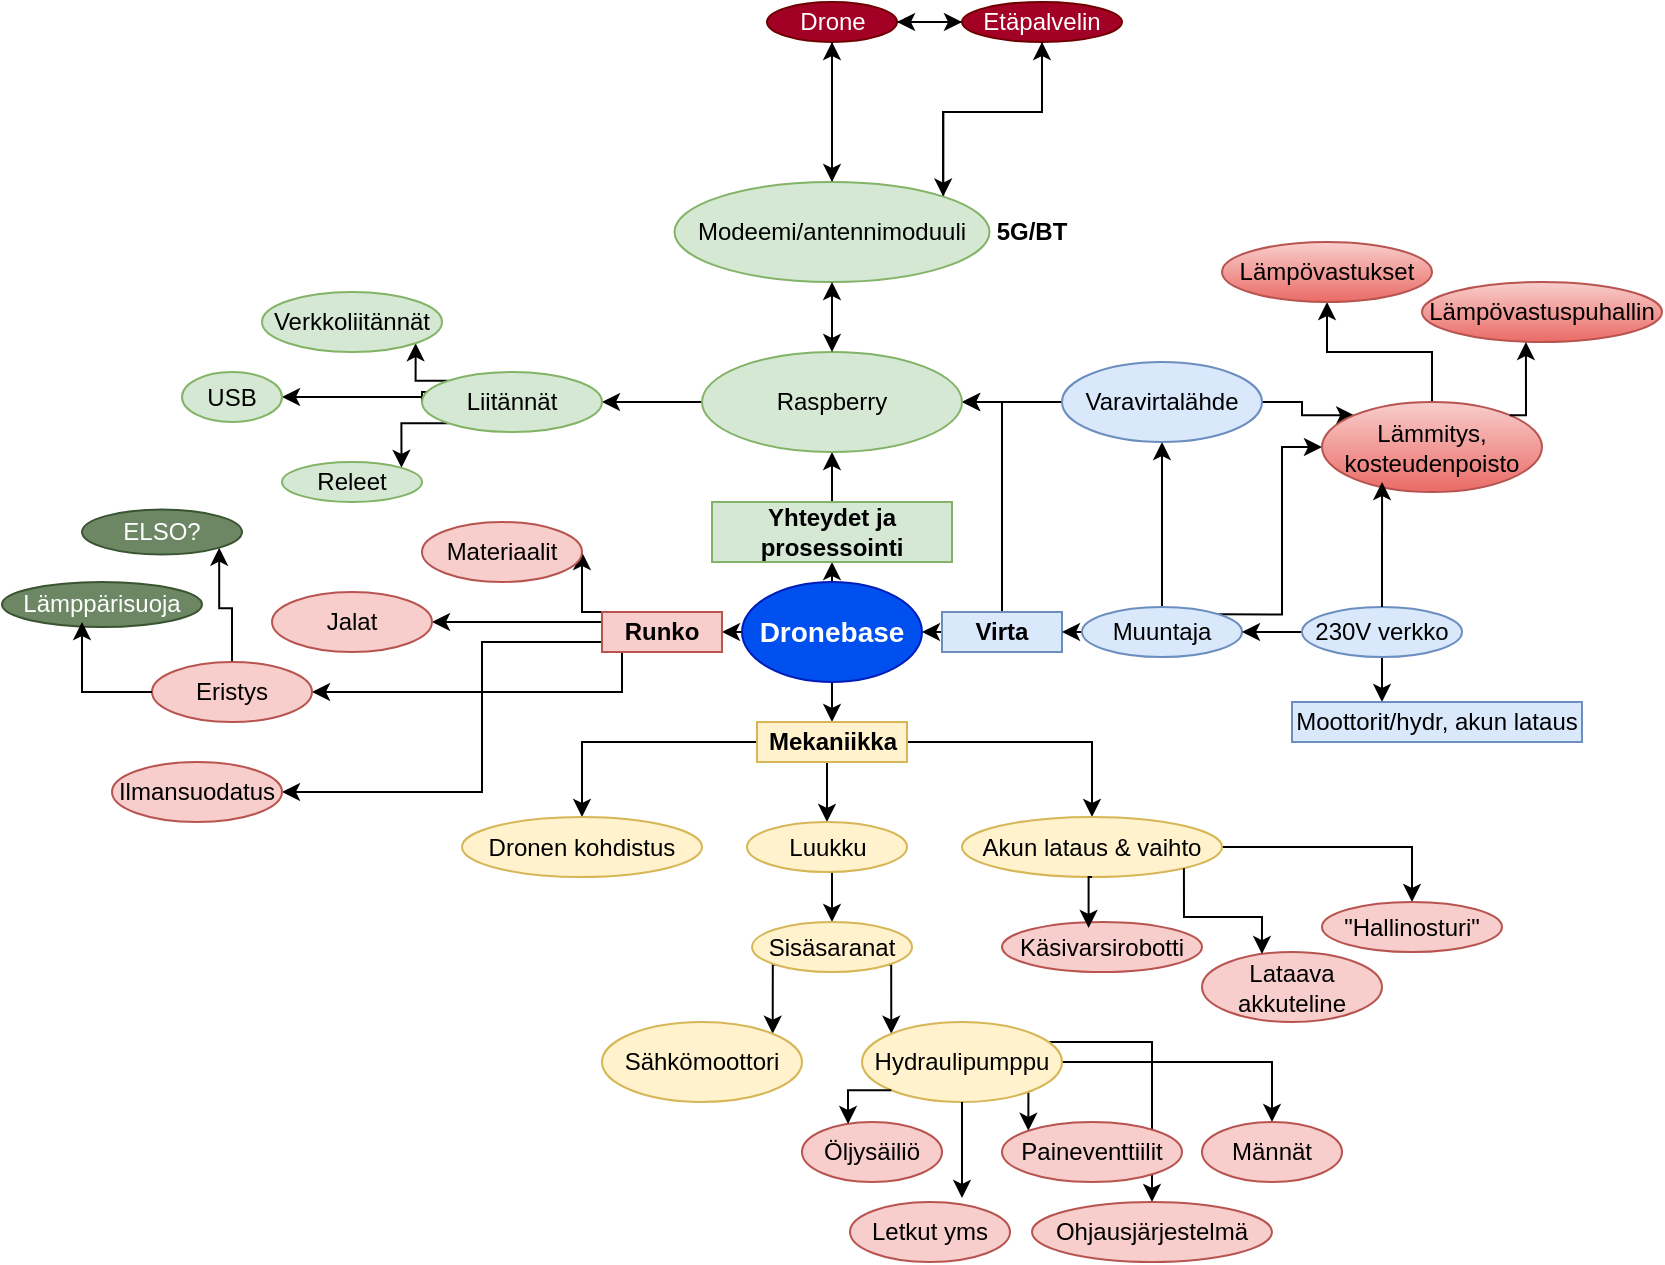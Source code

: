 <mxfile version="26.1.0">
  <diagram name="Sivu-1" id="S4v5SPK1lre590HjMc4I">
    <mxGraphModel dx="2261" dy="746" grid="1" gridSize="10" guides="1" tooltips="1" connect="1" arrows="1" fold="1" page="1" pageScale="1" pageWidth="827" pageHeight="1169" math="0" shadow="0">
      <root>
        <mxCell id="0" />
        <mxCell id="1" parent="0" />
        <mxCell id="52xHEjBNQHGHpulZntME-17" style="edgeStyle=orthogonalEdgeStyle;rounded=0;orthogonalLoop=1;jettySize=auto;html=1;exitX=0.5;exitY=0;exitDx=0;exitDy=0;entryX=0.5;entryY=1;entryDx=0;entryDy=0;" edge="1" parent="1" source="52xHEjBNQHGHpulZntME-1" target="52xHEjBNQHGHpulZntME-2">
          <mxGeometry relative="1" as="geometry" />
        </mxCell>
        <mxCell id="52xHEjBNQHGHpulZntME-19" style="edgeStyle=orthogonalEdgeStyle;rounded=0;orthogonalLoop=1;jettySize=auto;html=1;exitX=0;exitY=0.5;exitDx=0;exitDy=0;entryX=1;entryY=0.5;entryDx=0;entryDy=0;" edge="1" parent="1" source="52xHEjBNQHGHpulZntME-1" target="52xHEjBNQHGHpulZntME-4">
          <mxGeometry relative="1" as="geometry" />
        </mxCell>
        <mxCell id="52xHEjBNQHGHpulZntME-20" style="edgeStyle=orthogonalEdgeStyle;rounded=0;orthogonalLoop=1;jettySize=auto;html=1;exitX=0.5;exitY=1;exitDx=0;exitDy=0;entryX=0.5;entryY=0;entryDx=0;entryDy=0;" edge="1" parent="1" source="52xHEjBNQHGHpulZntME-1" target="52xHEjBNQHGHpulZntME-6">
          <mxGeometry relative="1" as="geometry" />
        </mxCell>
        <mxCell id="52xHEjBNQHGHpulZntME-1" value="&lt;b&gt;&lt;font style=&quot;font-size: 14px;&quot;&gt;Dronebase&lt;/font&gt;&lt;/b&gt;" style="ellipse;whiteSpace=wrap;html=1;fillColor=#0050ef;fontColor=#ffffff;strokeColor=#001DBC;" vertex="1" parent="1">
          <mxGeometry x="360" y="330" width="90" height="50" as="geometry" />
        </mxCell>
        <mxCell id="52xHEjBNQHGHpulZntME-18" style="edgeStyle=orthogonalEdgeStyle;rounded=0;orthogonalLoop=1;jettySize=auto;html=1;exitX=0.5;exitY=0;exitDx=0;exitDy=0;entryX=0.5;entryY=1;entryDx=0;entryDy=0;" edge="1" parent="1" source="52xHEjBNQHGHpulZntME-2" target="52xHEjBNQHGHpulZntME-10">
          <mxGeometry relative="1" as="geometry">
            <mxPoint x="385" y="280" as="sourcePoint" />
          </mxGeometry>
        </mxCell>
        <mxCell id="52xHEjBNQHGHpulZntME-2" value="&lt;b&gt;Yhteydet ja prosessointi&lt;/b&gt;" style="whiteSpace=wrap;html=1;fillColor=#d5e8d4;strokeColor=#82b366;" vertex="1" parent="1">
          <mxGeometry x="345" y="290" width="120" height="30" as="geometry" />
        </mxCell>
        <mxCell id="52xHEjBNQHGHpulZntME-14" style="edgeStyle=orthogonalEdgeStyle;rounded=0;orthogonalLoop=1;jettySize=auto;html=1;exitX=0;exitY=0.5;exitDx=0;exitDy=0;entryX=1;entryY=0.5;entryDx=0;entryDy=0;" edge="1" parent="1" source="52xHEjBNQHGHpulZntME-3" target="52xHEjBNQHGHpulZntME-1">
          <mxGeometry relative="1" as="geometry" />
        </mxCell>
        <mxCell id="52xHEjBNQHGHpulZntME-15" style="edgeStyle=orthogonalEdgeStyle;rounded=0;orthogonalLoop=1;jettySize=auto;html=1;exitX=0.5;exitY=0;exitDx=0;exitDy=0;entryX=1;entryY=0.5;entryDx=0;entryDy=0;" edge="1" parent="1" source="52xHEjBNQHGHpulZntME-3" target="52xHEjBNQHGHpulZntME-10">
          <mxGeometry relative="1" as="geometry" />
        </mxCell>
        <mxCell id="52xHEjBNQHGHpulZntME-3" value="&lt;b&gt;Virta&lt;/b&gt;" style="whiteSpace=wrap;html=1;fillColor=#dae8fc;strokeColor=#6c8ebf;" vertex="1" parent="1">
          <mxGeometry x="460" y="345" width="60" height="20" as="geometry" />
        </mxCell>
        <mxCell id="52xHEjBNQHGHpulZntME-115" style="edgeStyle=orthogonalEdgeStyle;rounded=0;orthogonalLoop=1;jettySize=auto;html=1;exitX=0;exitY=0.25;exitDx=0;exitDy=0;entryX=1;entryY=0.5;entryDx=0;entryDy=0;" edge="1" parent="1" source="52xHEjBNQHGHpulZntME-4" target="52xHEjBNQHGHpulZntME-112">
          <mxGeometry relative="1" as="geometry" />
        </mxCell>
        <mxCell id="52xHEjBNQHGHpulZntME-116" style="edgeStyle=orthogonalEdgeStyle;rounded=0;orthogonalLoop=1;jettySize=auto;html=1;exitX=0;exitY=0.75;exitDx=0;exitDy=0;entryX=1;entryY=0.5;entryDx=0;entryDy=0;" edge="1" parent="1" source="52xHEjBNQHGHpulZntME-4" target="52xHEjBNQHGHpulZntME-114">
          <mxGeometry relative="1" as="geometry">
            <Array as="points">
              <mxPoint x="300" y="360" />
              <mxPoint x="300" y="385" />
            </Array>
          </mxGeometry>
        </mxCell>
        <mxCell id="52xHEjBNQHGHpulZntME-120" style="edgeStyle=orthogonalEdgeStyle;rounded=0;orthogonalLoop=1;jettySize=auto;html=1;exitX=0.25;exitY=0;exitDx=0;exitDy=0;entryX=1;entryY=0.5;entryDx=0;entryDy=0;" edge="1" parent="1" source="52xHEjBNQHGHpulZntME-4" target="52xHEjBNQHGHpulZntME-113">
          <mxGeometry relative="1" as="geometry" />
        </mxCell>
        <mxCell id="52xHEjBNQHGHpulZntME-126" style="edgeStyle=orthogonalEdgeStyle;rounded=0;orthogonalLoop=1;jettySize=auto;html=1;exitX=0;exitY=0.75;exitDx=0;exitDy=0;entryX=1;entryY=0.5;entryDx=0;entryDy=0;" edge="1" parent="1" source="52xHEjBNQHGHpulZntME-4" target="52xHEjBNQHGHpulZntME-125">
          <mxGeometry relative="1" as="geometry">
            <Array as="points">
              <mxPoint x="230" y="360" />
              <mxPoint x="230" y="435" />
            </Array>
          </mxGeometry>
        </mxCell>
        <mxCell id="52xHEjBNQHGHpulZntME-4" value="&lt;b&gt;Runko&lt;/b&gt;" style="whiteSpace=wrap;html=1;fillColor=#f8cecc;strokeColor=#b85450;" vertex="1" parent="1">
          <mxGeometry x="290" y="345" width="60" height="20" as="geometry" />
        </mxCell>
        <mxCell id="52xHEjBNQHGHpulZntME-55" style="edgeStyle=orthogonalEdgeStyle;rounded=0;orthogonalLoop=1;jettySize=auto;html=1;exitX=0.5;exitY=1;exitDx=0;exitDy=0;entryX=0.5;entryY=0;entryDx=0;entryDy=0;" edge="1" parent="1" source="52xHEjBNQHGHpulZntME-6" target="52xHEjBNQHGHpulZntME-21">
          <mxGeometry relative="1" as="geometry" />
        </mxCell>
        <mxCell id="52xHEjBNQHGHpulZntME-56" style="edgeStyle=orthogonalEdgeStyle;rounded=0;orthogonalLoop=1;jettySize=auto;html=1;exitX=1;exitY=0.5;exitDx=0;exitDy=0;entryX=0.5;entryY=0;entryDx=0;entryDy=0;" edge="1" parent="1" source="52xHEjBNQHGHpulZntME-6" target="52xHEjBNQHGHpulZntME-23">
          <mxGeometry relative="1" as="geometry" />
        </mxCell>
        <mxCell id="52xHEjBNQHGHpulZntME-57" style="edgeStyle=orthogonalEdgeStyle;rounded=0;orthogonalLoop=1;jettySize=auto;html=1;exitX=0;exitY=0.5;exitDx=0;exitDy=0;entryX=0.5;entryY=0;entryDx=0;entryDy=0;" edge="1" parent="1" source="52xHEjBNQHGHpulZntME-6" target="52xHEjBNQHGHpulZntME-22">
          <mxGeometry relative="1" as="geometry" />
        </mxCell>
        <mxCell id="52xHEjBNQHGHpulZntME-6" value="&lt;b&gt;Mekaniikka&lt;/b&gt;" style="whiteSpace=wrap;html=1;fillColor=#fff2cc;strokeColor=#d6b656;" vertex="1" parent="1">
          <mxGeometry x="367.5" y="400" width="75" height="20" as="geometry" />
        </mxCell>
        <mxCell id="52xHEjBNQHGHpulZntME-11" style="edgeStyle=orthogonalEdgeStyle;rounded=0;orthogonalLoop=1;jettySize=auto;html=1;exitX=0.5;exitY=0;exitDx=0;exitDy=0;entryX=0.5;entryY=1;entryDx=0;entryDy=0;" edge="1" parent="1" source="52xHEjBNQHGHpulZntME-7" target="52xHEjBNQHGHpulZntME-9">
          <mxGeometry relative="1" as="geometry" />
        </mxCell>
        <mxCell id="52xHEjBNQHGHpulZntME-13" style="edgeStyle=orthogonalEdgeStyle;rounded=0;orthogonalLoop=1;jettySize=auto;html=1;exitX=0;exitY=0.5;exitDx=0;exitDy=0;entryX=1;entryY=0.5;entryDx=0;entryDy=0;" edge="1" parent="1" source="52xHEjBNQHGHpulZntME-7" target="52xHEjBNQHGHpulZntME-3">
          <mxGeometry relative="1" as="geometry" />
        </mxCell>
        <mxCell id="52xHEjBNQHGHpulZntME-123" style="edgeStyle=orthogonalEdgeStyle;rounded=0;orthogonalLoop=1;jettySize=auto;html=1;exitX=1;exitY=0;exitDx=0;exitDy=0;entryX=0;entryY=0.5;entryDx=0;entryDy=0;" edge="1" parent="1" source="52xHEjBNQHGHpulZntME-7" target="52xHEjBNQHGHpulZntME-121">
          <mxGeometry relative="1" as="geometry" />
        </mxCell>
        <mxCell id="52xHEjBNQHGHpulZntME-7" value="Muuntaja" style="ellipse;whiteSpace=wrap;html=1;fillColor=#dae8fc;strokeColor=#6c8ebf;" vertex="1" parent="1">
          <mxGeometry x="530" y="342.5" width="80" height="25" as="geometry" />
        </mxCell>
        <mxCell id="52xHEjBNQHGHpulZntME-16" style="edgeStyle=orthogonalEdgeStyle;rounded=0;orthogonalLoop=1;jettySize=auto;html=1;exitX=0;exitY=0.5;exitDx=0;exitDy=0;entryX=1;entryY=0.5;entryDx=0;entryDy=0;" edge="1" parent="1" source="52xHEjBNQHGHpulZntME-8" target="52xHEjBNQHGHpulZntME-7">
          <mxGeometry relative="1" as="geometry" />
        </mxCell>
        <mxCell id="52xHEjBNQHGHpulZntME-29" style="edgeStyle=orthogonalEdgeStyle;rounded=0;orthogonalLoop=1;jettySize=auto;html=1;exitX=0.5;exitY=1;exitDx=0;exitDy=0;" edge="1" parent="1" source="52xHEjBNQHGHpulZntME-8">
          <mxGeometry relative="1" as="geometry">
            <mxPoint x="680" y="390" as="targetPoint" />
          </mxGeometry>
        </mxCell>
        <mxCell id="52xHEjBNQHGHpulZntME-8" value="230V verkko" style="ellipse;whiteSpace=wrap;html=1;fillColor=#dae8fc;strokeColor=#6c8ebf;" vertex="1" parent="1">
          <mxGeometry x="640" y="342.5" width="80" height="25" as="geometry" />
        </mxCell>
        <mxCell id="52xHEjBNQHGHpulZntME-12" style="edgeStyle=orthogonalEdgeStyle;rounded=0;orthogonalLoop=1;jettySize=auto;html=1;exitX=0;exitY=0.5;exitDx=0;exitDy=0;entryX=1;entryY=0.5;entryDx=0;entryDy=0;" edge="1" parent="1" source="52xHEjBNQHGHpulZntME-9" target="52xHEjBNQHGHpulZntME-10">
          <mxGeometry relative="1" as="geometry" />
        </mxCell>
        <mxCell id="52xHEjBNQHGHpulZntME-124" style="edgeStyle=orthogonalEdgeStyle;rounded=0;orthogonalLoop=1;jettySize=auto;html=1;exitX=1;exitY=0.5;exitDx=0;exitDy=0;entryX=0;entryY=0;entryDx=0;entryDy=0;" edge="1" parent="1" source="52xHEjBNQHGHpulZntME-9" target="52xHEjBNQHGHpulZntME-121">
          <mxGeometry relative="1" as="geometry" />
        </mxCell>
        <mxCell id="52xHEjBNQHGHpulZntME-9" value="Varavirtalähde" style="ellipse;whiteSpace=wrap;html=1;fillColor=#dae8fc;strokeColor=#6c8ebf;" vertex="1" parent="1">
          <mxGeometry x="520" y="220" width="100" height="40" as="geometry" />
        </mxCell>
        <mxCell id="52xHEjBNQHGHpulZntME-64" style="edgeStyle=orthogonalEdgeStyle;rounded=0;orthogonalLoop=1;jettySize=auto;html=1;exitX=0;exitY=0.5;exitDx=0;exitDy=0;entryX=1;entryY=0.5;entryDx=0;entryDy=0;" edge="1" parent="1" source="52xHEjBNQHGHpulZntME-10" target="52xHEjBNQHGHpulZntME-63">
          <mxGeometry relative="1" as="geometry" />
        </mxCell>
        <mxCell id="52xHEjBNQHGHpulZntME-10" value="Raspberry" style="ellipse;whiteSpace=wrap;html=1;fillColor=#d5e8d4;strokeColor=#82b366;" vertex="1" parent="1">
          <mxGeometry x="340" y="215" width="130" height="50" as="geometry" />
        </mxCell>
        <mxCell id="52xHEjBNQHGHpulZntME-60" style="edgeStyle=orthogonalEdgeStyle;rounded=0;orthogonalLoop=1;jettySize=auto;html=1;exitX=0.5;exitY=1;exitDx=0;exitDy=0;entryX=0.5;entryY=0;entryDx=0;entryDy=0;" edge="1" parent="1" source="52xHEjBNQHGHpulZntME-21" target="52xHEjBNQHGHpulZntME-26">
          <mxGeometry relative="1" as="geometry" />
        </mxCell>
        <mxCell id="52xHEjBNQHGHpulZntME-21" value="Luukku" style="ellipse;whiteSpace=wrap;html=1;fillColor=#fff2cc;strokeColor=#d6b656;" vertex="1" parent="1">
          <mxGeometry x="362.5" y="450" width="80" height="25" as="geometry" />
        </mxCell>
        <mxCell id="52xHEjBNQHGHpulZntME-22" value="Dronen kohdistus" style="ellipse;whiteSpace=wrap;html=1;fillColor=#fff2cc;strokeColor=#d6b656;" vertex="1" parent="1">
          <mxGeometry x="220" y="447.5" width="120" height="30" as="geometry" />
        </mxCell>
        <mxCell id="52xHEjBNQHGHpulZntME-59" style="edgeStyle=orthogonalEdgeStyle;rounded=0;orthogonalLoop=1;jettySize=auto;html=1;exitX=1;exitY=0.5;exitDx=0;exitDy=0;entryX=0.5;entryY=0;entryDx=0;entryDy=0;" edge="1" parent="1" source="52xHEjBNQHGHpulZntME-23" target="52xHEjBNQHGHpulZntME-25">
          <mxGeometry relative="1" as="geometry" />
        </mxCell>
        <mxCell id="52xHEjBNQHGHpulZntME-23" value="Akun lataus &amp;amp; vaihto" style="ellipse;whiteSpace=wrap;html=1;fillColor=#fff2cc;strokeColor=#d6b656;" vertex="1" parent="1">
          <mxGeometry x="470" y="447.5" width="130" height="30" as="geometry" />
        </mxCell>
        <mxCell id="52xHEjBNQHGHpulZntME-24" value="Käsivarsirobotti" style="ellipse;whiteSpace=wrap;html=1;fillColor=#f8cecc;strokeColor=#b85450;" vertex="1" parent="1">
          <mxGeometry x="490" y="500" width="100" height="25" as="geometry" />
        </mxCell>
        <mxCell id="52xHEjBNQHGHpulZntME-25" value="&quot;Hallinosturi&quot;" style="ellipse;whiteSpace=wrap;html=1;fillColor=#f8cecc;strokeColor=#b85450;" vertex="1" parent="1">
          <mxGeometry x="650" y="490" width="90" height="25" as="geometry" />
        </mxCell>
        <mxCell id="52xHEjBNQHGHpulZntME-47" style="edgeStyle=orthogonalEdgeStyle;rounded=0;orthogonalLoop=1;jettySize=auto;html=1;exitX=0;exitY=1;exitDx=0;exitDy=0;entryX=1;entryY=0;entryDx=0;entryDy=0;" edge="1" parent="1" source="52xHEjBNQHGHpulZntME-26" target="52xHEjBNQHGHpulZntME-27">
          <mxGeometry relative="1" as="geometry" />
        </mxCell>
        <mxCell id="52xHEjBNQHGHpulZntME-48" style="edgeStyle=orthogonalEdgeStyle;rounded=0;orthogonalLoop=1;jettySize=auto;html=1;exitX=1;exitY=1;exitDx=0;exitDy=0;entryX=0;entryY=0;entryDx=0;entryDy=0;" edge="1" parent="1" source="52xHEjBNQHGHpulZntME-26" target="52xHEjBNQHGHpulZntME-28">
          <mxGeometry relative="1" as="geometry" />
        </mxCell>
        <mxCell id="52xHEjBNQHGHpulZntME-26" value="Sisäsaranat" style="ellipse;whiteSpace=wrap;html=1;fillColor=#fff2cc;strokeColor=#d6b656;" vertex="1" parent="1">
          <mxGeometry x="365" y="500" width="80" height="25" as="geometry" />
        </mxCell>
        <mxCell id="52xHEjBNQHGHpulZntME-27" value="Sähkömoottori" style="ellipse;whiteSpace=wrap;html=1;fillColor=#fff2cc;strokeColor=#d6b656;" vertex="1" parent="1">
          <mxGeometry x="290" y="550" width="100" height="40" as="geometry" />
        </mxCell>
        <mxCell id="52xHEjBNQHGHpulZntME-51" style="edgeStyle=orthogonalEdgeStyle;rounded=0;orthogonalLoop=1;jettySize=auto;html=1;exitX=1;exitY=1;exitDx=0;exitDy=0;entryX=0;entryY=0;entryDx=0;entryDy=0;" edge="1" parent="1" source="52xHEjBNQHGHpulZntME-28" target="52xHEjBNQHGHpulZntME-40">
          <mxGeometry relative="1" as="geometry" />
        </mxCell>
        <mxCell id="52xHEjBNQHGHpulZntME-52" style="edgeStyle=orthogonalEdgeStyle;rounded=0;orthogonalLoop=1;jettySize=auto;html=1;exitX=1;exitY=0.5;exitDx=0;exitDy=0;entryX=0.5;entryY=0;entryDx=0;entryDy=0;" edge="1" parent="1" source="52xHEjBNQHGHpulZntME-28" target="52xHEjBNQHGHpulZntME-42">
          <mxGeometry relative="1" as="geometry">
            <Array as="points">
              <mxPoint x="625" y="570" />
            </Array>
          </mxGeometry>
        </mxCell>
        <mxCell id="52xHEjBNQHGHpulZntME-53" style="edgeStyle=orthogonalEdgeStyle;rounded=0;orthogonalLoop=1;jettySize=auto;html=1;exitX=1;exitY=0;exitDx=0;exitDy=0;entryX=0.5;entryY=0;entryDx=0;entryDy=0;" edge="1" parent="1" source="52xHEjBNQHGHpulZntME-28" target="52xHEjBNQHGHpulZntME-46">
          <mxGeometry relative="1" as="geometry">
            <mxPoint x="590" y="560" as="targetPoint" />
            <Array as="points">
              <mxPoint x="505" y="560" />
              <mxPoint x="565" y="560" />
            </Array>
          </mxGeometry>
        </mxCell>
        <mxCell id="52xHEjBNQHGHpulZntME-28" value="Hydraulipumppu" style="ellipse;whiteSpace=wrap;html=1;fillColor=#fff2cc;strokeColor=#d6b656;" vertex="1" parent="1">
          <mxGeometry x="420" y="550" width="100" height="40" as="geometry" />
        </mxCell>
        <mxCell id="52xHEjBNQHGHpulZntME-35" value="Moottorit/hydr, akun lataus" style="whiteSpace=wrap;html=1;fillColor=#dae8fc;strokeColor=#6c8ebf;" vertex="1" parent="1">
          <mxGeometry x="635" y="390" width="145" height="20" as="geometry" />
        </mxCell>
        <mxCell id="52xHEjBNQHGHpulZntME-40" value="Paineventtiilit" style="ellipse;whiteSpace=wrap;html=1;fillColor=#f8cecc;strokeColor=#b85450;" vertex="1" parent="1">
          <mxGeometry x="490" y="600" width="90" height="30" as="geometry" />
        </mxCell>
        <mxCell id="52xHEjBNQHGHpulZntME-42" value="Männät" style="ellipse;whiteSpace=wrap;html=1;fillColor=#f8cecc;strokeColor=#b85450;" vertex="1" parent="1">
          <mxGeometry x="590" y="600" width="70" height="30" as="geometry" />
        </mxCell>
        <mxCell id="52xHEjBNQHGHpulZntME-43" value="Öljysäiliö" style="ellipse;whiteSpace=wrap;html=1;fillColor=#f8cecc;strokeColor=#b85450;" vertex="1" parent="1">
          <mxGeometry x="390" y="600" width="70" height="30" as="geometry" />
        </mxCell>
        <mxCell id="52xHEjBNQHGHpulZntME-45" value="Letkut yms" style="ellipse;whiteSpace=wrap;html=1;fillColor=#f8cecc;strokeColor=#b85450;" vertex="1" parent="1">
          <mxGeometry x="414" y="640" width="80" height="30" as="geometry" />
        </mxCell>
        <mxCell id="52xHEjBNQHGHpulZntME-46" value="Ohjausjärjestelmä" style="ellipse;whiteSpace=wrap;html=1;fillColor=#f8cecc;strokeColor=#b85450;" vertex="1" parent="1">
          <mxGeometry x="505" y="640" width="120" height="30" as="geometry" />
        </mxCell>
        <mxCell id="52xHEjBNQHGHpulZntME-49" style="edgeStyle=orthogonalEdgeStyle;rounded=0;orthogonalLoop=1;jettySize=auto;html=1;exitX=0;exitY=1;exitDx=0;exitDy=0;entryX=0.329;entryY=0.033;entryDx=0;entryDy=0;entryPerimeter=0;" edge="1" parent="1" source="52xHEjBNQHGHpulZntME-28" target="52xHEjBNQHGHpulZntME-43">
          <mxGeometry relative="1" as="geometry" />
        </mxCell>
        <mxCell id="52xHEjBNQHGHpulZntME-50" style="edgeStyle=orthogonalEdgeStyle;rounded=0;orthogonalLoop=1;jettySize=auto;html=1;exitX=0.5;exitY=1;exitDx=0;exitDy=0;entryX=0.7;entryY=-0.067;entryDx=0;entryDy=0;entryPerimeter=0;" edge="1" parent="1" source="52xHEjBNQHGHpulZntME-28" target="52xHEjBNQHGHpulZntME-45">
          <mxGeometry relative="1" as="geometry">
            <Array as="points">
              <mxPoint x="470" y="638" />
            </Array>
          </mxGeometry>
        </mxCell>
        <mxCell id="52xHEjBNQHGHpulZntME-58" style="edgeStyle=orthogonalEdgeStyle;rounded=0;orthogonalLoop=1;jettySize=auto;html=1;exitX=0.5;exitY=1;exitDx=0;exitDy=0;entryX=0.433;entryY=0.12;entryDx=0;entryDy=0;entryPerimeter=0;" edge="1" parent="1" source="52xHEjBNQHGHpulZntME-23" target="52xHEjBNQHGHpulZntME-24">
          <mxGeometry relative="1" as="geometry" />
        </mxCell>
        <mxCell id="52xHEjBNQHGHpulZntME-61" value="Lataava akkuteline" style="ellipse;whiteSpace=wrap;html=1;fillColor=#f8cecc;strokeColor=#b85450;" vertex="1" parent="1">
          <mxGeometry x="590" y="515" width="90" height="35" as="geometry" />
        </mxCell>
        <mxCell id="52xHEjBNQHGHpulZntME-62" style="edgeStyle=orthogonalEdgeStyle;rounded=0;orthogonalLoop=1;jettySize=auto;html=1;exitX=1;exitY=1;exitDx=0;exitDy=0;entryX=0.333;entryY=0.029;entryDx=0;entryDy=0;entryPerimeter=0;" edge="1" parent="1" source="52xHEjBNQHGHpulZntME-23" target="52xHEjBNQHGHpulZntME-61">
          <mxGeometry relative="1" as="geometry" />
        </mxCell>
        <mxCell id="52xHEjBNQHGHpulZntME-69" style="edgeStyle=orthogonalEdgeStyle;rounded=0;orthogonalLoop=1;jettySize=auto;html=1;exitX=0;exitY=0;exitDx=0;exitDy=0;entryX=1;entryY=1;entryDx=0;entryDy=0;" edge="1" parent="1" source="52xHEjBNQHGHpulZntME-63" target="52xHEjBNQHGHpulZntME-65">
          <mxGeometry relative="1" as="geometry" />
        </mxCell>
        <mxCell id="52xHEjBNQHGHpulZntME-70" style="edgeStyle=orthogonalEdgeStyle;rounded=0;orthogonalLoop=1;jettySize=auto;html=1;exitX=0;exitY=0.5;exitDx=0;exitDy=0;entryX=1;entryY=0.5;entryDx=0;entryDy=0;" edge="1" parent="1" source="52xHEjBNQHGHpulZntME-63" target="52xHEjBNQHGHpulZntME-66">
          <mxGeometry relative="1" as="geometry">
            <Array as="points">
              <mxPoint x="200" y="235" />
              <mxPoint x="210" y="235" />
              <mxPoint x="210" y="238" />
            </Array>
          </mxGeometry>
        </mxCell>
        <mxCell id="52xHEjBNQHGHpulZntME-71" style="edgeStyle=orthogonalEdgeStyle;rounded=0;orthogonalLoop=1;jettySize=auto;html=1;exitX=0;exitY=1;exitDx=0;exitDy=0;entryX=1;entryY=0;entryDx=0;entryDy=0;" edge="1" parent="1" source="52xHEjBNQHGHpulZntME-63" target="52xHEjBNQHGHpulZntME-67">
          <mxGeometry relative="1" as="geometry" />
        </mxCell>
        <mxCell id="52xHEjBNQHGHpulZntME-63" value="Liitännät" style="ellipse;whiteSpace=wrap;html=1;fillColor=#d5e8d4;strokeColor=#82b366;" vertex="1" parent="1">
          <mxGeometry x="200" y="225" width="90" height="30" as="geometry" />
        </mxCell>
        <mxCell id="52xHEjBNQHGHpulZntME-65" value="Verkkoliitännät" style="ellipse;whiteSpace=wrap;html=1;fillColor=#d5e8d4;strokeColor=#82b366;" vertex="1" parent="1">
          <mxGeometry x="120" y="185" width="90" height="30" as="geometry" />
        </mxCell>
        <mxCell id="52xHEjBNQHGHpulZntME-66" value="USB" style="ellipse;whiteSpace=wrap;html=1;fillColor=#d5e8d4;strokeColor=#82b366;" vertex="1" parent="1">
          <mxGeometry x="80" y="225" width="50" height="25" as="geometry" />
        </mxCell>
        <mxCell id="52xHEjBNQHGHpulZntME-67" value="Releet" style="ellipse;whiteSpace=wrap;html=1;fillColor=#d5e8d4;strokeColor=#82b366;" vertex="1" parent="1">
          <mxGeometry x="130" y="270" width="70" height="20" as="geometry" />
        </mxCell>
        <mxCell id="52xHEjBNQHGHpulZntME-78" value="&lt;b&gt;5G/BT&lt;/b&gt;" style="text;html=1;align=center;verticalAlign=middle;whiteSpace=wrap;rounded=0;" vertex="1" parent="1">
          <mxGeometry x="460" y="135" width="90" height="40" as="geometry" />
        </mxCell>
        <mxCell id="52xHEjBNQHGHpulZntME-107" style="edgeStyle=orthogonalEdgeStyle;rounded=0;orthogonalLoop=1;jettySize=auto;html=1;exitX=1;exitY=0.5;exitDx=0;exitDy=0;entryX=0;entryY=0.5;entryDx=0;entryDy=0;" edge="1" parent="1" source="52xHEjBNQHGHpulZntME-79" target="52xHEjBNQHGHpulZntME-81">
          <mxGeometry relative="1" as="geometry" />
        </mxCell>
        <mxCell id="52xHEjBNQHGHpulZntME-109" style="edgeStyle=orthogonalEdgeStyle;rounded=0;orthogonalLoop=1;jettySize=auto;html=1;exitX=0.5;exitY=1;exitDx=0;exitDy=0;" edge="1" parent="1" source="52xHEjBNQHGHpulZntME-79">
          <mxGeometry relative="1" as="geometry">
            <mxPoint x="405" y="130" as="targetPoint" />
          </mxGeometry>
        </mxCell>
        <mxCell id="52xHEjBNQHGHpulZntME-79" value="Drone" style="ellipse;whiteSpace=wrap;html=1;fillColor=#a20025;fontColor=#ffffff;strokeColor=#6F0000;" vertex="1" parent="1">
          <mxGeometry x="372.5" y="40" width="65" height="20" as="geometry" />
        </mxCell>
        <mxCell id="52xHEjBNQHGHpulZntME-110" style="edgeStyle=orthogonalEdgeStyle;rounded=0;orthogonalLoop=1;jettySize=auto;html=1;exitX=0.5;exitY=1;exitDx=0;exitDy=0;entryX=1;entryY=0;entryDx=0;entryDy=0;" edge="1" parent="1" source="52xHEjBNQHGHpulZntME-81" target="52xHEjBNQHGHpulZntME-89">
          <mxGeometry relative="1" as="geometry" />
        </mxCell>
        <mxCell id="52xHEjBNQHGHpulZntME-111" style="edgeStyle=orthogonalEdgeStyle;rounded=0;orthogonalLoop=1;jettySize=auto;html=1;exitX=0;exitY=0.5;exitDx=0;exitDy=0;entryX=1;entryY=0.5;entryDx=0;entryDy=0;" edge="1" parent="1" source="52xHEjBNQHGHpulZntME-81" target="52xHEjBNQHGHpulZntME-79">
          <mxGeometry relative="1" as="geometry" />
        </mxCell>
        <mxCell id="52xHEjBNQHGHpulZntME-81" value="Etäpalvelin" style="ellipse;whiteSpace=wrap;html=1;fillColor=#a20025;fontColor=#ffffff;strokeColor=#6F0000;" vertex="1" parent="1">
          <mxGeometry x="470" y="40" width="80" height="20" as="geometry" />
        </mxCell>
        <mxCell id="52xHEjBNQHGHpulZntME-105" style="edgeStyle=orthogonalEdgeStyle;rounded=0;orthogonalLoop=1;jettySize=auto;html=1;exitX=0.5;exitY=0;exitDx=0;exitDy=0;entryX=0.5;entryY=1;entryDx=0;entryDy=0;" edge="1" parent="1" source="52xHEjBNQHGHpulZntME-89" target="52xHEjBNQHGHpulZntME-79">
          <mxGeometry relative="1" as="geometry" />
        </mxCell>
        <mxCell id="52xHEjBNQHGHpulZntME-106" style="edgeStyle=orthogonalEdgeStyle;rounded=0;orthogonalLoop=1;jettySize=auto;html=1;exitX=1;exitY=0;exitDx=0;exitDy=0;entryX=0.5;entryY=1;entryDx=0;entryDy=0;" edge="1" parent="1" source="52xHEjBNQHGHpulZntME-89" target="52xHEjBNQHGHpulZntME-81">
          <mxGeometry relative="1" as="geometry" />
        </mxCell>
        <mxCell id="52xHEjBNQHGHpulZntME-89" value="Modeemi/antennimoduuli" style="ellipse;whiteSpace=wrap;html=1;fillColor=#d5e8d4;strokeColor=#82b366;" vertex="1" parent="1">
          <mxGeometry x="326.25" y="130" width="157.5" height="50" as="geometry" />
        </mxCell>
        <mxCell id="52xHEjBNQHGHpulZntME-102" value="" style="endArrow=classic;startArrow=classic;html=1;rounded=0;entryX=0.5;entryY=1;entryDx=0;entryDy=0;exitX=0.5;exitY=0;exitDx=0;exitDy=0;" edge="1" parent="1" source="52xHEjBNQHGHpulZntME-10" target="52xHEjBNQHGHpulZntME-89">
          <mxGeometry width="50" height="50" relative="1" as="geometry">
            <mxPoint x="390" y="410" as="sourcePoint" />
            <mxPoint x="440" y="360" as="targetPoint" />
          </mxGeometry>
        </mxCell>
        <mxCell id="52xHEjBNQHGHpulZntME-112" value="Jalat" style="ellipse;whiteSpace=wrap;html=1;fillColor=#f8cecc;strokeColor=#b85450;" vertex="1" parent="1">
          <mxGeometry x="125" y="335" width="80" height="30" as="geometry" />
        </mxCell>
        <mxCell id="52xHEjBNQHGHpulZntME-113" value="Materiaalit" style="ellipse;whiteSpace=wrap;html=1;fillColor=#f8cecc;strokeColor=#b85450;" vertex="1" parent="1">
          <mxGeometry x="200" y="300" width="80" height="30" as="geometry" />
        </mxCell>
        <mxCell id="52xHEjBNQHGHpulZntME-136" style="edgeStyle=orthogonalEdgeStyle;rounded=0;orthogonalLoop=1;jettySize=auto;html=1;exitX=0.5;exitY=0;exitDx=0;exitDy=0;entryX=1;entryY=1;entryDx=0;entryDy=0;" edge="1" parent="1" source="52xHEjBNQHGHpulZntME-114" target="52xHEjBNQHGHpulZntME-131">
          <mxGeometry relative="1" as="geometry" />
        </mxCell>
        <mxCell id="52xHEjBNQHGHpulZntME-114" value="Eristys" style="ellipse;whiteSpace=wrap;html=1;fillColor=#f8cecc;strokeColor=#b85450;" vertex="1" parent="1">
          <mxGeometry x="65" y="370" width="80" height="30" as="geometry" />
        </mxCell>
        <mxCell id="52xHEjBNQHGHpulZntME-130" style="edgeStyle=orthogonalEdgeStyle;rounded=0;orthogonalLoop=1;jettySize=auto;html=1;exitX=0.5;exitY=0;exitDx=0;exitDy=0;entryX=0.5;entryY=1;entryDx=0;entryDy=0;" edge="1" parent="1" source="52xHEjBNQHGHpulZntME-121" target="52xHEjBNQHGHpulZntME-127">
          <mxGeometry relative="1" as="geometry" />
        </mxCell>
        <mxCell id="52xHEjBNQHGHpulZntME-121" value="Lämmitys, kosteudenpoisto" style="ellipse;whiteSpace=wrap;html=1;fillColor=#f8cecc;gradientColor=#ea6b66;strokeColor=#b85450;" vertex="1" parent="1">
          <mxGeometry x="650" y="240" width="110" height="45" as="geometry" />
        </mxCell>
        <mxCell id="52xHEjBNQHGHpulZntME-122" style="edgeStyle=orthogonalEdgeStyle;rounded=0;orthogonalLoop=1;jettySize=auto;html=1;exitX=0.5;exitY=0;exitDx=0;exitDy=0;entryX=0.273;entryY=0.889;entryDx=0;entryDy=0;entryPerimeter=0;" edge="1" parent="1" source="52xHEjBNQHGHpulZntME-8" target="52xHEjBNQHGHpulZntME-121">
          <mxGeometry relative="1" as="geometry" />
        </mxCell>
        <mxCell id="52xHEjBNQHGHpulZntME-125" value="Ilmansuodatus" style="ellipse;whiteSpace=wrap;html=1;fillColor=#f8cecc;strokeColor=#b85450;" vertex="1" parent="1">
          <mxGeometry x="45" y="420" width="85" height="30" as="geometry" />
        </mxCell>
        <mxCell id="52xHEjBNQHGHpulZntME-127" value="Lämpövastukset" style="ellipse;whiteSpace=wrap;html=1;fillColor=#f8cecc;gradientColor=#ea6b66;strokeColor=#b85450;" vertex="1" parent="1">
          <mxGeometry x="600" y="160" width="105" height="30" as="geometry" />
        </mxCell>
        <mxCell id="52xHEjBNQHGHpulZntME-128" value="Lämpövastuspuhallin" style="ellipse;whiteSpace=wrap;html=1;fillColor=#f8cecc;gradientColor=#ea6b66;strokeColor=#b85450;" vertex="1" parent="1">
          <mxGeometry x="700" y="180" width="120" height="30" as="geometry" />
        </mxCell>
        <mxCell id="52xHEjBNQHGHpulZntME-129" style="edgeStyle=orthogonalEdgeStyle;rounded=0;orthogonalLoop=1;jettySize=auto;html=1;exitX=1;exitY=0;exitDx=0;exitDy=0;entryX=0.433;entryY=1;entryDx=0;entryDy=0;entryPerimeter=0;" edge="1" parent="1" source="52xHEjBNQHGHpulZntME-121" target="52xHEjBNQHGHpulZntME-128">
          <mxGeometry relative="1" as="geometry" />
        </mxCell>
        <mxCell id="52xHEjBNQHGHpulZntME-131" value="ELSO?" style="ellipse;whiteSpace=wrap;html=1;fillColor=#6d8764;strokeColor=#3A5431;fontColor=#ffffff;" vertex="1" parent="1">
          <mxGeometry x="30" y="293.75" width="80" height="22.5" as="geometry" />
        </mxCell>
        <mxCell id="52xHEjBNQHGHpulZntME-132" style="edgeStyle=orthogonalEdgeStyle;rounded=0;orthogonalLoop=1;jettySize=auto;html=1;exitX=0.5;exitY=1;exitDx=0;exitDy=0;" edge="1" parent="1" source="52xHEjBNQHGHpulZntME-131" target="52xHEjBNQHGHpulZntME-131">
          <mxGeometry relative="1" as="geometry" />
        </mxCell>
        <mxCell id="52xHEjBNQHGHpulZntME-134" value="Lämppärisuoja" style="ellipse;whiteSpace=wrap;html=1;fillColor=#6d8764;strokeColor=#3A5431;fontColor=#ffffff;" vertex="1" parent="1">
          <mxGeometry x="-10" y="330" width="100" height="22.5" as="geometry" />
        </mxCell>
        <mxCell id="52xHEjBNQHGHpulZntME-135" style="edgeStyle=orthogonalEdgeStyle;rounded=0;orthogonalLoop=1;jettySize=auto;html=1;exitX=0;exitY=0.5;exitDx=0;exitDy=0;entryX=0.4;entryY=0.889;entryDx=0;entryDy=0;entryPerimeter=0;" edge="1" parent="1" source="52xHEjBNQHGHpulZntME-114" target="52xHEjBNQHGHpulZntME-134">
          <mxGeometry relative="1" as="geometry" />
        </mxCell>
      </root>
    </mxGraphModel>
  </diagram>
</mxfile>
